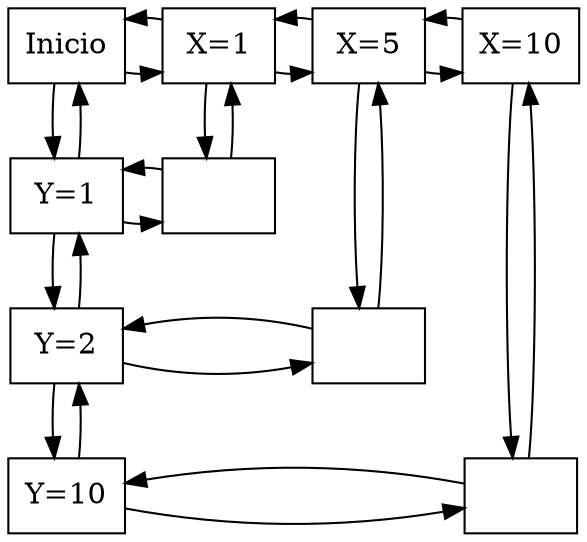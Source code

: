 digraph G {
node[styles="filled" , shape="box"]
Y0[label="Inicio" ,group=0]
Y1[label="Y=1",group=0]
Y0->Y1
Y1->Y0
Y2[label="Y=2",group=0]
Y1->Y2
Y2->Y1
Y10[label="Y=10",group=0]
Y2->Y10
Y10->Y2
X1[label="X=1",group=1]
nodo11[label="",group=1]
X1->nodo11
nodo11->X1
Y0->X1
X1->Y0
{rank="same";Y0;X1;}
X5[label="X=5",group=2]
nodo52[label="",group=2]
X5->nodo52
nodo52->X5
X1->X5
X5->X1
{rank="same";X1;X5}
X10[label="X=10",group=3]
nodo1010[label="",group=3]
X10->nodo1010
nodo1010->X10
X5->X10
X10->X5
{rank="same";X5;X10}
Y1->nodo11
nodo11->Y1
{rank="same";Y1;nodo11;}
Y2->nodo52
nodo52->Y2
{rank="same";Y2;nodo52;}
Y10->nodo1010
nodo1010->Y10
{rank="same";Y10;nodo1010;}
}